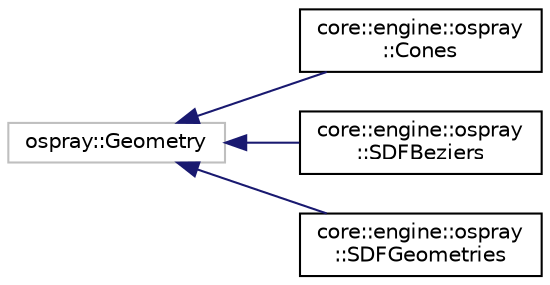 digraph "Graphical Class Hierarchy"
{
 // LATEX_PDF_SIZE
  edge [fontname="Helvetica",fontsize="10",labelfontname="Helvetica",labelfontsize="10"];
  node [fontname="Helvetica",fontsize="10",shape=record];
  rankdir="LR";
  Node183 [label="ospray::Geometry",height=0.2,width=0.4,color="grey75", fillcolor="white", style="filled",tooltip=" "];
  Node183 -> Node0 [dir="back",color="midnightblue",fontsize="10",style="solid",fontname="Helvetica"];
  Node0 [label="core::engine::ospray\l::Cones",height=0.2,width=0.4,color="black", fillcolor="white", style="filled",URL="$d4/d79/structcore_1_1engine_1_1ospray_1_1Cones.html",tooltip=" "];
  Node183 -> Node185 [dir="back",color="midnightblue",fontsize="10",style="solid",fontname="Helvetica"];
  Node185 [label="core::engine::ospray\l::SDFBeziers",height=0.2,width=0.4,color="black", fillcolor="white", style="filled",URL="$d9/db6/structcore_1_1engine_1_1ospray_1_1SDFBeziers.html",tooltip=" "];
  Node183 -> Node186 [dir="back",color="midnightblue",fontsize="10",style="solid",fontname="Helvetica"];
  Node186 [label="core::engine::ospray\l::SDFGeometries",height=0.2,width=0.4,color="black", fillcolor="white", style="filled",URL="$d4/dac/structcore_1_1engine_1_1ospray_1_1SDFGeometries.html",tooltip=" "];
}
